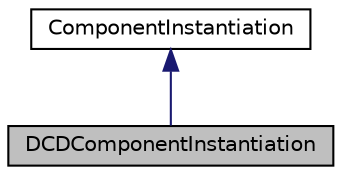 digraph "DCDComponentInstantiation"
{
 // INTERACTIVE_SVG=YES
  edge [fontname="Helvetica",fontsize="10",labelfontname="Helvetica",labelfontsize="10"];
  node [fontname="Helvetica",fontsize="10",shape=record];
  Node1 [label="DCDComponentInstantiation",height=0.2,width=0.4,color="black", fillcolor="grey75", style="filled", fontcolor="black"];
  Node2 -> Node1 [dir="back",color="midnightblue",fontsize="10",style="solid",fontname="Helvetica"];
  Node2 [label="ComponentInstantiation",height=0.2,width=0.4,color="black", fillcolor="white", style="filled",URL="$class_component_instantiation.html",tooltip="class openscaPARSER_API ComponentInstantiation "];
}
